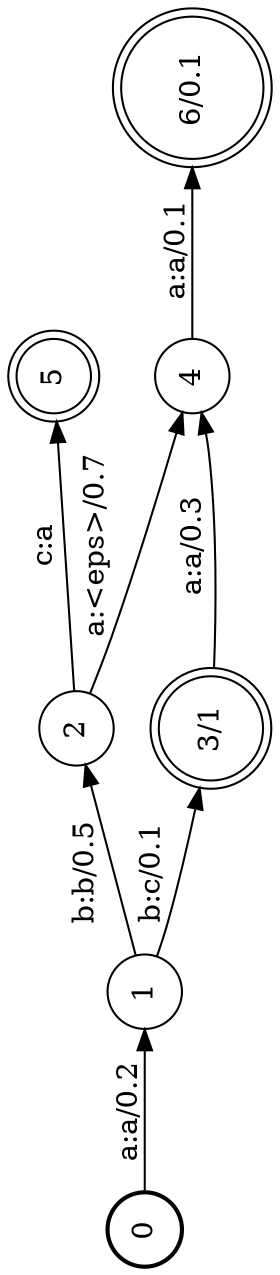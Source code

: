 digraph FST {
rankdir = LR;
size = "8.5,11";
label = "";
center = 1;
orientation = Landscape;
ranksep = "0.4";
nodesep = "0.25";
0 [label = "0", shape = circle, style = bold, fontsize = 14]
	0 -> 1 [label = "a:a/0.2", fontsize = 14];
1 [label = "1", shape = circle, style = solid, fontsize = 14]
	1 -> 2 [label = "b:b/0.5", fontsize = 14];
	1 -> 3 [label = "b:c/0.1", fontsize = 14];
2 [label = "2", shape = circle, style = solid, fontsize = 14]
	2 -> 4 [label = "a:<eps>/0.7", fontsize = 14];
	2 -> 5 [label = "c:a", fontsize = 14];
3 [label = "3/1", shape = doublecircle, style = solid, fontsize = 14]
	3 -> 4 [label = "a:a/0.3", fontsize = 14];
4 [label = "4", shape = circle, style = solid, fontsize = 14]
	4 -> 6 [label = "a:a/0.1", fontsize = 14];
5 [label = "5", shape = doublecircle, style = solid, fontsize = 14]
6 [label = "6/0.1", shape = doublecircle, style = solid, fontsize = 14]
}
